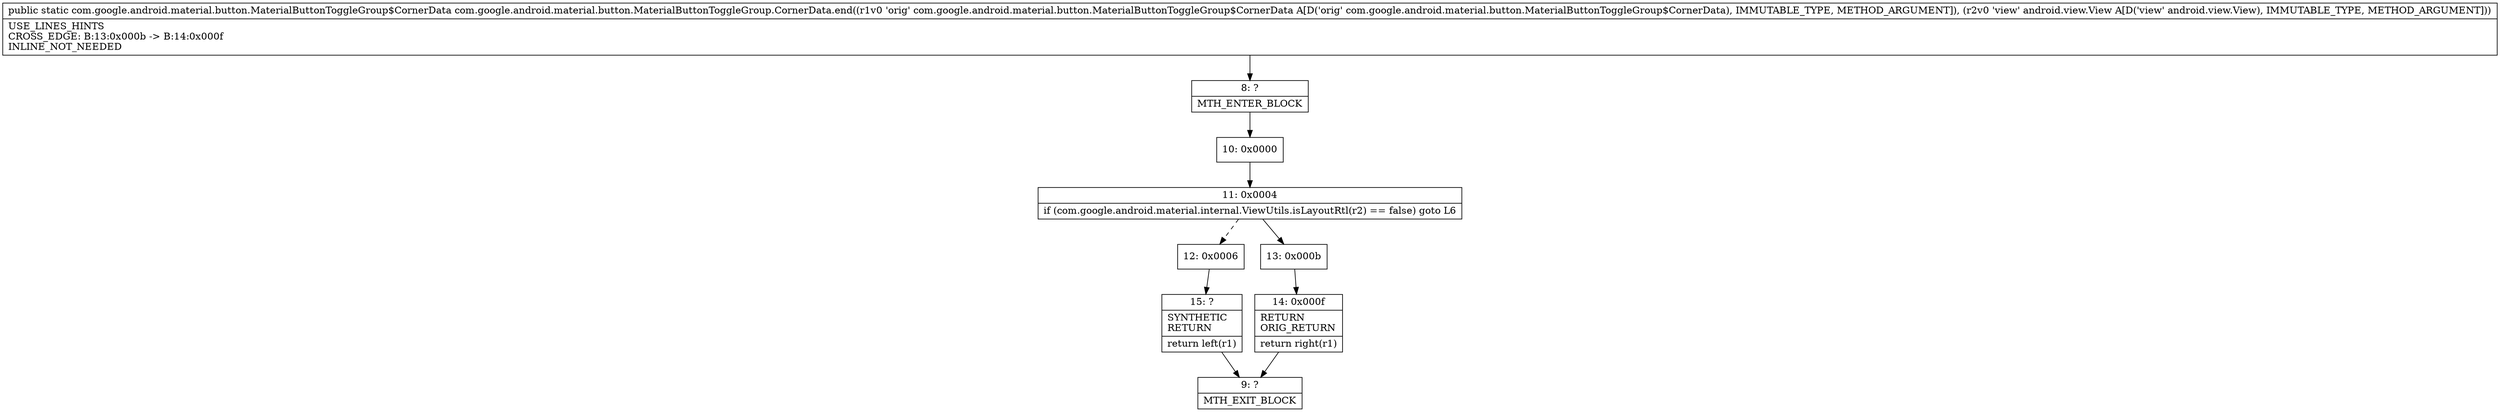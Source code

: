 digraph "CFG forcom.google.android.material.button.MaterialButtonToggleGroup.CornerData.end(Lcom\/google\/android\/material\/button\/MaterialButtonToggleGroup$CornerData;Landroid\/view\/View;)Lcom\/google\/android\/material\/button\/MaterialButtonToggleGroup$CornerData;" {
Node_8 [shape=record,label="{8\:\ ?|MTH_ENTER_BLOCK\l}"];
Node_10 [shape=record,label="{10\:\ 0x0000}"];
Node_11 [shape=record,label="{11\:\ 0x0004|if (com.google.android.material.internal.ViewUtils.isLayoutRtl(r2) == false) goto L6\l}"];
Node_12 [shape=record,label="{12\:\ 0x0006}"];
Node_15 [shape=record,label="{15\:\ ?|SYNTHETIC\lRETURN\l|return left(r1)\l}"];
Node_9 [shape=record,label="{9\:\ ?|MTH_EXIT_BLOCK\l}"];
Node_13 [shape=record,label="{13\:\ 0x000b}"];
Node_14 [shape=record,label="{14\:\ 0x000f|RETURN\lORIG_RETURN\l|return right(r1)\l}"];
MethodNode[shape=record,label="{public static com.google.android.material.button.MaterialButtonToggleGroup$CornerData com.google.android.material.button.MaterialButtonToggleGroup.CornerData.end((r1v0 'orig' com.google.android.material.button.MaterialButtonToggleGroup$CornerData A[D('orig' com.google.android.material.button.MaterialButtonToggleGroup$CornerData), IMMUTABLE_TYPE, METHOD_ARGUMENT]), (r2v0 'view' android.view.View A[D('view' android.view.View), IMMUTABLE_TYPE, METHOD_ARGUMENT]))  | USE_LINES_HINTS\lCROSS_EDGE: B:13:0x000b \-\> B:14:0x000f\lINLINE_NOT_NEEDED\l}"];
MethodNode -> Node_8;Node_8 -> Node_10;
Node_10 -> Node_11;
Node_11 -> Node_12[style=dashed];
Node_11 -> Node_13;
Node_12 -> Node_15;
Node_15 -> Node_9;
Node_13 -> Node_14;
Node_14 -> Node_9;
}


